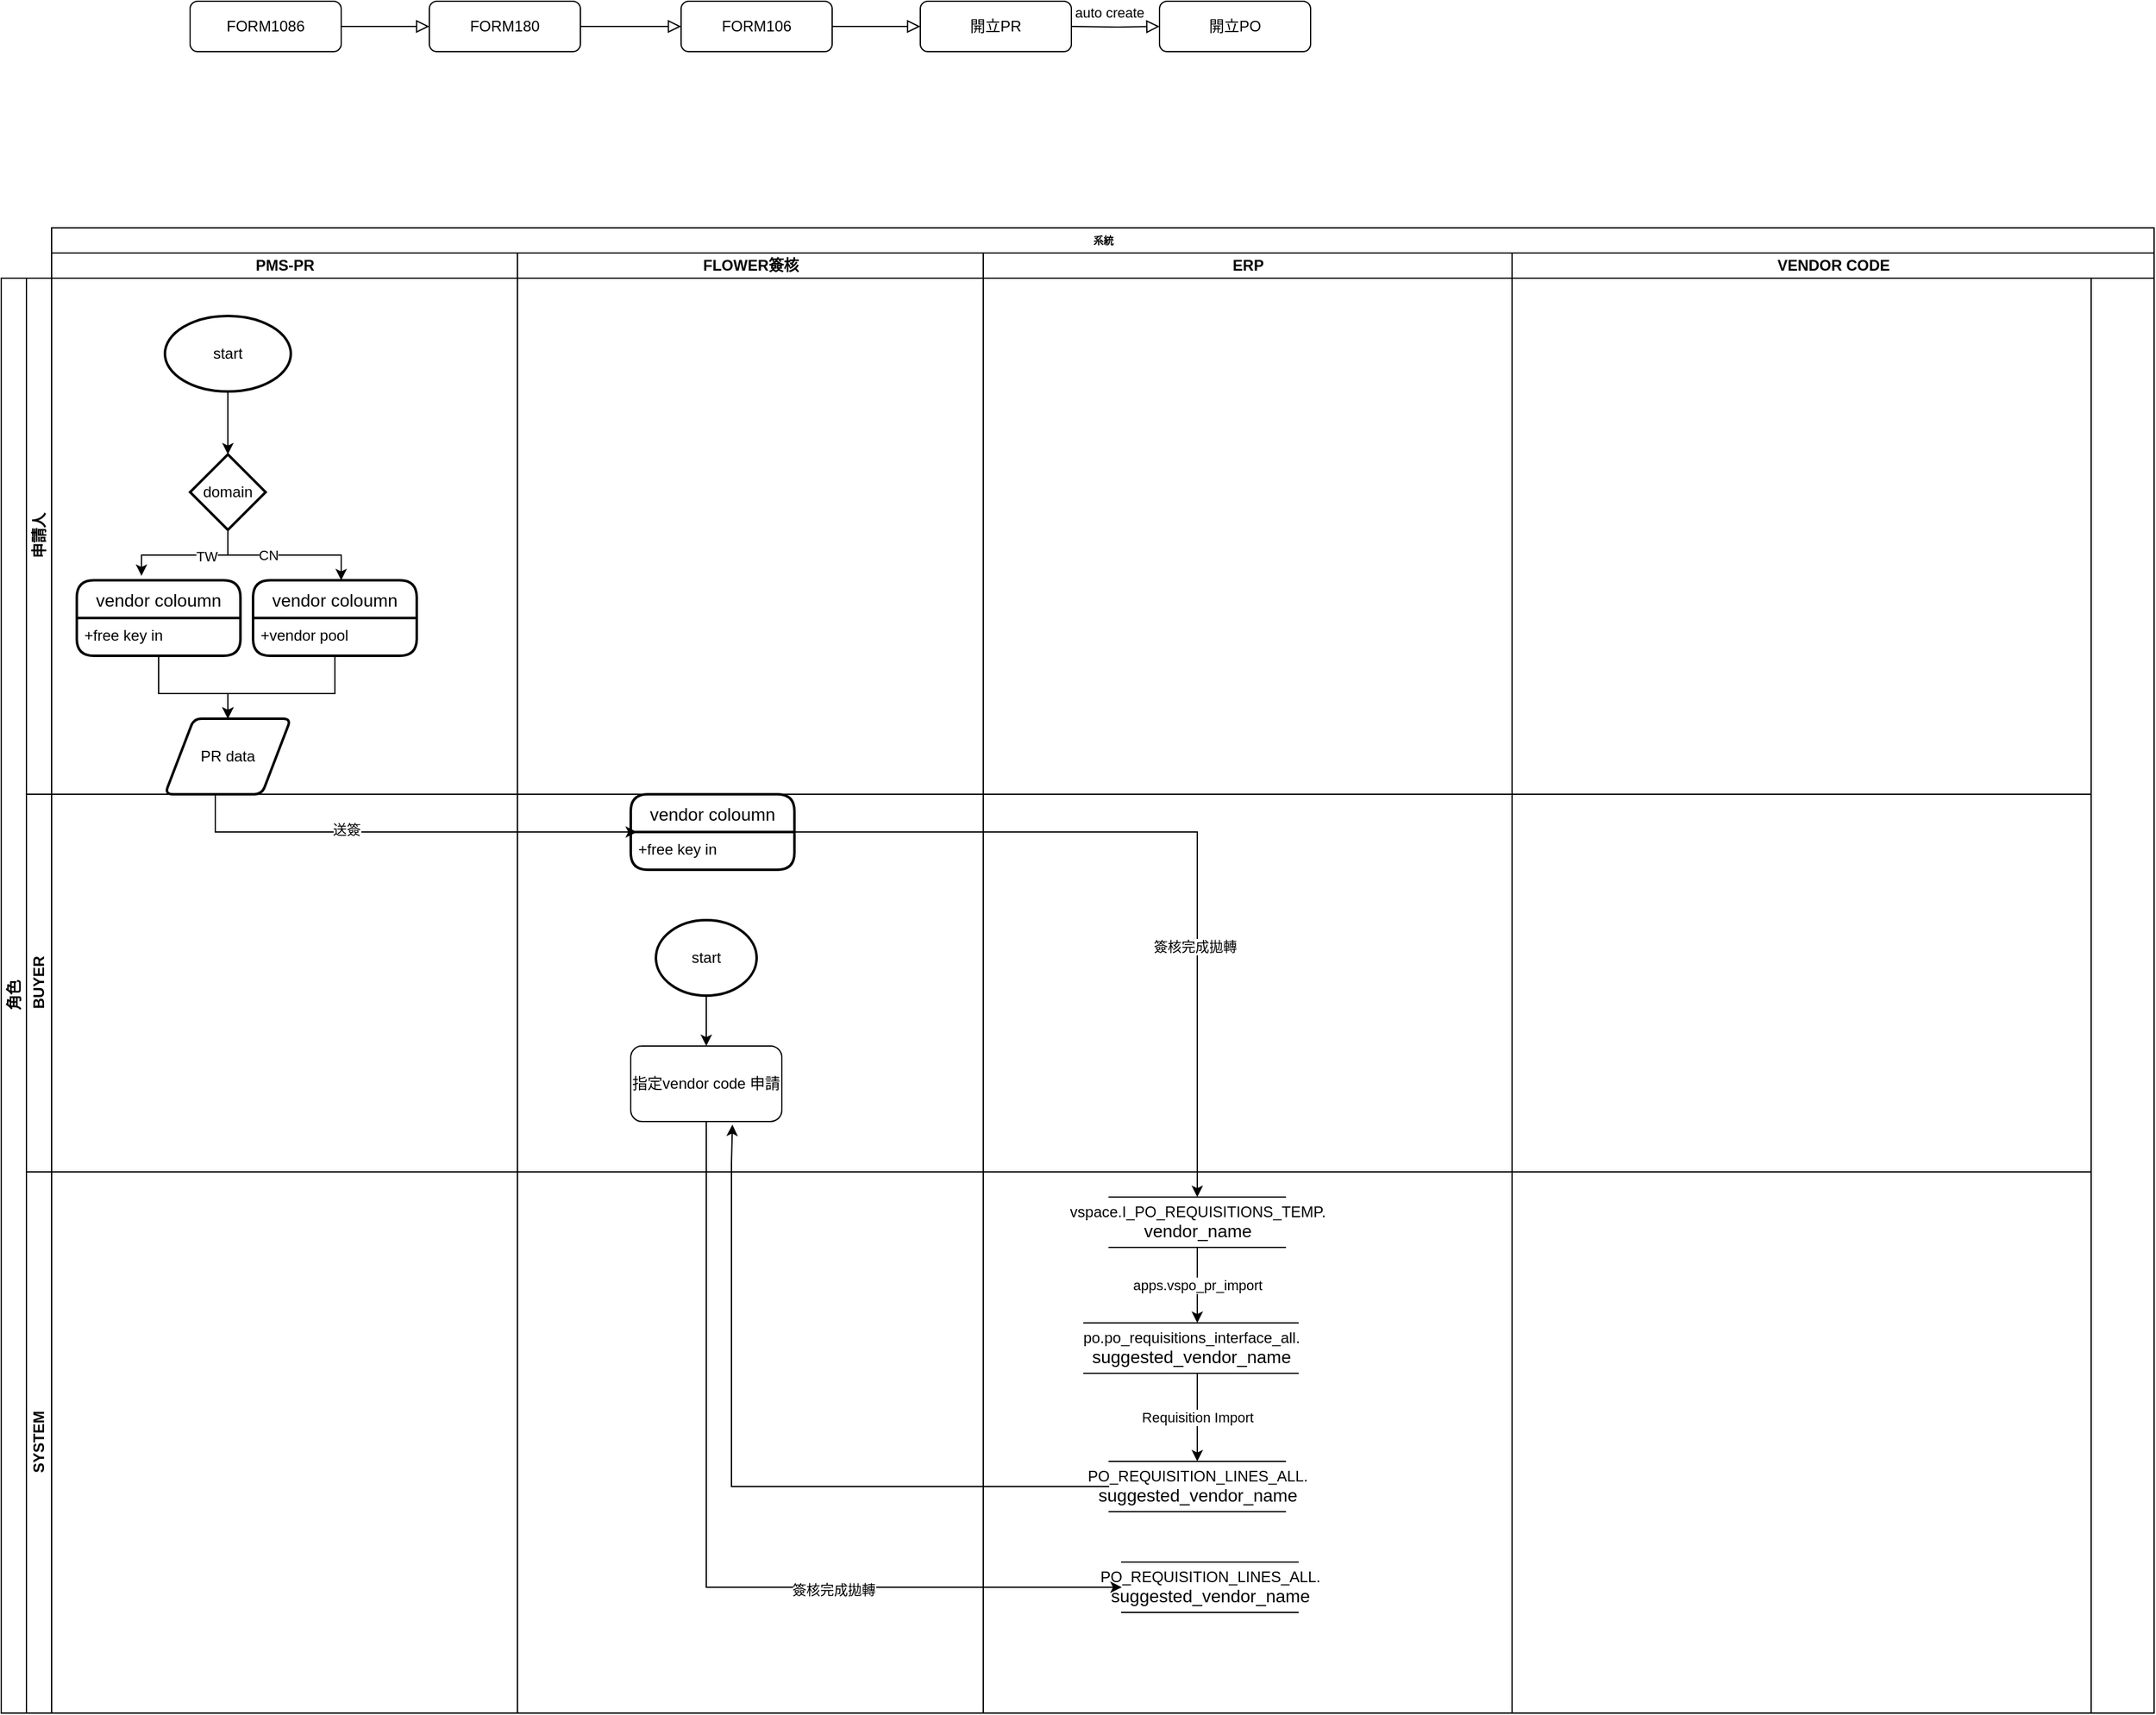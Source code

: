 <mxfile version="20.8.13" type="github">
  <diagram name="Page-1" id="74e2e168-ea6b-b213-b513-2b3c1d86103e">
    <mxGraphModel dx="1793" dy="1805" grid="1" gridSize="10" guides="1" tooltips="1" connect="1" arrows="1" fold="1" page="1" pageScale="1" pageWidth="1100" pageHeight="850" background="none" math="0" shadow="0">
      <root>
        <mxCell id="0" />
        <mxCell id="1" parent="0" />
        <mxCell id="77e6c97f196da883-1" value="系統" style="swimlane;html=1;childLayout=stackLayout;startSize=20;rounded=0;shadow=0;labelBackgroundColor=none;strokeWidth=1;fontFamily=Verdana;fontSize=8;align=center;" parent="1" vertex="1">
          <mxGeometry x="70" y="40" width="1670" height="1180" as="geometry" />
        </mxCell>
        <mxCell id="77e6c97f196da883-2" value="PMS-PR" style="swimlane;html=1;startSize=20;" parent="77e6c97f196da883-1" vertex="1">
          <mxGeometry y="20" width="370" height="1160" as="geometry" />
        </mxCell>
        <mxCell id="l3MCz5efM6AO9_rTB8cb-18" value="PR data" style="shape=parallelogram;html=1;strokeWidth=2;perimeter=parallelogramPerimeter;whiteSpace=wrap;rounded=1;arcSize=12;size=0.23;" parent="77e6c97f196da883-2" vertex="1">
          <mxGeometry x="90" y="370" width="100" height="60" as="geometry" />
        </mxCell>
        <mxCell id="l3MCz5efM6AO9_rTB8cb-34" value="" style="edgeStyle=orthogonalEdgeStyle;rounded=0;orthogonalLoop=1;jettySize=auto;html=1;" parent="77e6c97f196da883-2" source="l3MCz5efM6AO9_rTB8cb-28" target="l3MCz5efM6AO9_rTB8cb-31" edge="1">
          <mxGeometry relative="1" as="geometry" />
        </mxCell>
        <mxCell id="l3MCz5efM6AO9_rTB8cb-28" value="start" style="strokeWidth=2;html=1;shape=mxgraph.flowchart.start_1;whiteSpace=wrap;" parent="77e6c97f196da883-2" vertex="1">
          <mxGeometry x="90" y="50" width="100" height="60" as="geometry" />
        </mxCell>
        <mxCell id="l3MCz5efM6AO9_rTB8cb-31" value="domain" style="strokeWidth=2;html=1;shape=mxgraph.flowchart.decision;whiteSpace=wrap;" parent="77e6c97f196da883-2" vertex="1">
          <mxGeometry x="110" y="160" width="60" height="60" as="geometry" />
        </mxCell>
        <mxCell id="l3MCz5efM6AO9_rTB8cb-37" value="" style="endArrow=classic;html=1;rounded=0;exitX=0.5;exitY=1;exitDx=0;exitDy=0;exitPerimeter=0;" parent="77e6c97f196da883-2" source="l3MCz5efM6AO9_rTB8cb-31" edge="1">
          <mxGeometry width="50" height="50" relative="1" as="geometry">
            <mxPoint x="640" y="330" as="sourcePoint" />
            <mxPoint x="230" y="260" as="targetPoint" />
            <Array as="points">
              <mxPoint x="140" y="240" />
              <mxPoint x="230" y="240" />
            </Array>
          </mxGeometry>
        </mxCell>
        <mxCell id="l3MCz5efM6AO9_rTB8cb-38" value="CN" style="edgeLabel;html=1;align=center;verticalAlign=middle;resizable=0;points=[];" parent="l3MCz5efM6AO9_rTB8cb-37" vertex="1" connectable="0">
          <mxGeometry x="-0.2" relative="1" as="geometry">
            <mxPoint as="offset" />
          </mxGeometry>
        </mxCell>
        <mxCell id="77e6c97f196da883-3" value="FLOWER簽核" style="swimlane;html=1;startSize=20;" parent="77e6c97f196da883-1" vertex="1">
          <mxGeometry x="370" y="20" width="370" height="1160" as="geometry" />
        </mxCell>
        <mxCell id="77e6c97f196da883-4" value="ERP" style="swimlane;html=1;startSize=20;" parent="77e6c97f196da883-1" vertex="1">
          <mxGeometry x="740" y="20" width="420" height="1160" as="geometry" />
        </mxCell>
        <mxCell id="77e6c97f196da883-5" value="VENDOR CODE" style="swimlane;html=1;startSize=20;" parent="77e6c97f196da883-1" vertex="1">
          <mxGeometry x="1160" y="20" width="510" height="1160" as="geometry" />
        </mxCell>
        <mxCell id="l3MCz5efM6AO9_rTB8cb-53" value="角色" style="swimlane;childLayout=stackLayout;resizeParent=1;resizeParentMax=0;horizontal=0;startSize=20;horizontalStack=0;html=1;" parent="1" vertex="1">
          <mxGeometry x="30" y="80" width="1660" height="1140" as="geometry" />
        </mxCell>
        <mxCell id="l3MCz5efM6AO9_rTB8cb-54" value="申請人" style="swimlane;startSize=20;horizontal=0;html=1;" parent="l3MCz5efM6AO9_rTB8cb-53" vertex="1">
          <mxGeometry x="20" width="1640" height="410" as="geometry" />
        </mxCell>
        <mxCell id="l3MCz5efM6AO9_rTB8cb-59" value="vendor coloumn" style="swimlane;childLayout=stackLayout;horizontal=1;startSize=30;horizontalStack=0;rounded=1;fontSize=14;fontStyle=0;strokeWidth=2;resizeParent=0;resizeLast=1;shadow=0;dashed=0;align=center;" parent="l3MCz5efM6AO9_rTB8cb-54" vertex="1">
          <mxGeometry x="40" y="240" width="130" height="60" as="geometry" />
        </mxCell>
        <mxCell id="l3MCz5efM6AO9_rTB8cb-60" value="+free key in" style="align=left;strokeColor=none;fillColor=none;spacingLeft=4;fontSize=12;verticalAlign=top;resizable=0;rotatable=0;part=1;" parent="l3MCz5efM6AO9_rTB8cb-59" vertex="1">
          <mxGeometry y="30" width="130" height="30" as="geometry" />
        </mxCell>
        <mxCell id="l3MCz5efM6AO9_rTB8cb-62" value="vendor coloumn" style="swimlane;childLayout=stackLayout;horizontal=1;startSize=30;horizontalStack=0;rounded=1;fontSize=14;fontStyle=0;strokeWidth=2;resizeParent=0;resizeLast=1;shadow=0;dashed=0;align=center;" parent="l3MCz5efM6AO9_rTB8cb-54" vertex="1">
          <mxGeometry x="180" y="240" width="130" height="60" as="geometry">
            <mxRectangle x="180" y="240" width="140" height="30" as="alternateBounds" />
          </mxGeometry>
        </mxCell>
        <mxCell id="l3MCz5efM6AO9_rTB8cb-63" value="+vendor pool" style="align=left;strokeColor=none;fillColor=none;spacingLeft=4;fontSize=12;verticalAlign=top;resizable=0;rotatable=0;part=1;" parent="l3MCz5efM6AO9_rTB8cb-62" vertex="1">
          <mxGeometry y="30" width="130" height="30" as="geometry" />
        </mxCell>
        <mxCell id="l3MCz5efM6AO9_rTB8cb-55" value="BUYER" style="swimlane;startSize=20;horizontal=0;html=1;" parent="l3MCz5efM6AO9_rTB8cb-53" vertex="1">
          <mxGeometry x="20" y="410" width="1640" height="300" as="geometry" />
        </mxCell>
        <mxCell id="l3MCz5efM6AO9_rTB8cb-69" value="vendor coloumn" style="swimlane;childLayout=stackLayout;horizontal=1;startSize=30;horizontalStack=0;rounded=1;fontSize=14;fontStyle=0;strokeWidth=2;resizeParent=0;resizeLast=1;shadow=0;dashed=0;align=center;" parent="l3MCz5efM6AO9_rTB8cb-55" vertex="1">
          <mxGeometry x="480" width="130" height="60" as="geometry" />
        </mxCell>
        <mxCell id="l3MCz5efM6AO9_rTB8cb-70" value="+free key in" style="align=left;strokeColor=none;fillColor=none;spacingLeft=4;fontSize=12;verticalAlign=top;resizable=0;rotatable=0;part=1;" parent="l3MCz5efM6AO9_rTB8cb-69" vertex="1">
          <mxGeometry y="30" width="130" height="30" as="geometry" />
        </mxCell>
        <mxCell id="qAhWlhqfdEPMAs1lIDXD-21" value="start" style="strokeWidth=2;html=1;shape=mxgraph.flowchart.start_1;whiteSpace=wrap;" vertex="1" parent="l3MCz5efM6AO9_rTB8cb-55">
          <mxGeometry x="500" y="100" width="80" height="60" as="geometry" />
        </mxCell>
        <mxCell id="qAhWlhqfdEPMAs1lIDXD-30" value="指定vendor code 申請" style="rounded=1;whiteSpace=wrap;html=1;" vertex="1" parent="l3MCz5efM6AO9_rTB8cb-55">
          <mxGeometry x="480" y="200" width="120" height="60" as="geometry" />
        </mxCell>
        <mxCell id="qAhWlhqfdEPMAs1lIDXD-31" value="" style="edgeStyle=orthogonalEdgeStyle;rounded=0;orthogonalLoop=1;jettySize=auto;html=1;" edge="1" parent="l3MCz5efM6AO9_rTB8cb-55" source="qAhWlhqfdEPMAs1lIDXD-21" target="qAhWlhqfdEPMAs1lIDXD-30">
          <mxGeometry relative="1" as="geometry" />
        </mxCell>
        <mxCell id="l3MCz5efM6AO9_rTB8cb-56" value="SYSTEM&lt;br&gt;" style="swimlane;startSize=20;horizontal=0;html=1;" parent="l3MCz5efM6AO9_rTB8cb-53" vertex="1">
          <mxGeometry x="20" y="710" width="1640" height="430" as="geometry" />
        </mxCell>
        <mxCell id="qAhWlhqfdEPMAs1lIDXD-52" value="apps.vspo_pr_import" style="edgeStyle=orthogonalEdgeStyle;rounded=0;orthogonalLoop=1;jettySize=auto;html=1;" edge="1" parent="l3MCz5efM6AO9_rTB8cb-56" source="qAhWlhqfdEPMAs1lIDXD-49" target="qAhWlhqfdEPMAs1lIDXD-50">
          <mxGeometry relative="1" as="geometry">
            <Array as="points">
              <mxPoint x="930" y="100" />
              <mxPoint x="930" y="100" />
            </Array>
          </mxGeometry>
        </mxCell>
        <mxCell id="qAhWlhqfdEPMAs1lIDXD-49" value="vspace.I_PO_REQUISITIONS_TEMP.&lt;br style=&quot;padding: 0px; margin: 0px; font-size: 14px;&quot;&gt;&lt;span style=&quot;font-size: 14px;&quot;&gt;vendor_name&lt;/span&gt;" style="html=1;dashed=0;whitespace=wrap;shape=partialRectangle;right=0;left=0;" vertex="1" parent="l3MCz5efM6AO9_rTB8cb-56">
          <mxGeometry x="860" y="20" width="140" height="40" as="geometry" />
        </mxCell>
        <mxCell id="qAhWlhqfdEPMAs1lIDXD-53" value="Requisition Import" style="edgeStyle=orthogonalEdgeStyle;rounded=0;orthogonalLoop=1;jettySize=auto;html=1;" edge="1" parent="l3MCz5efM6AO9_rTB8cb-56" source="qAhWlhqfdEPMAs1lIDXD-50" target="qAhWlhqfdEPMAs1lIDXD-51">
          <mxGeometry relative="1" as="geometry">
            <Array as="points">
              <mxPoint x="930" y="180" />
              <mxPoint x="930" y="180" />
            </Array>
          </mxGeometry>
        </mxCell>
        <mxCell id="qAhWlhqfdEPMAs1lIDXD-50" value="po.po_requisitions_interface_all.&lt;br style=&quot;padding: 0px; margin: 0px; font-size: 14px;&quot;&gt;&lt;span style=&quot;font-size: 14px;&quot;&gt;suggested_vendor_name&lt;/span&gt;" style="html=1;dashed=0;whitespace=wrap;shape=partialRectangle;right=0;left=0;" vertex="1" parent="l3MCz5efM6AO9_rTB8cb-56">
          <mxGeometry x="840" y="120" width="170" height="40" as="geometry" />
        </mxCell>
        <mxCell id="qAhWlhqfdEPMAs1lIDXD-51" value="PO_REQUISITION_LINES_ALL.&lt;br style=&quot;padding: 0px; margin: 0px; font-size: 14px;&quot;&gt;&lt;span style=&quot;font-size: 14px;&quot;&gt;suggested_vendor_name&lt;/span&gt;" style="html=1;dashed=0;whitespace=wrap;shape=partialRectangle;right=0;left=0;" vertex="1" parent="l3MCz5efM6AO9_rTB8cb-56">
          <mxGeometry x="860" y="230" width="140" height="40" as="geometry" />
        </mxCell>
        <mxCell id="qAhWlhqfdEPMAs1lIDXD-61" style="edgeStyle=orthogonalEdgeStyle;rounded=0;orthogonalLoop=1;jettySize=auto;html=1;entryX=1;entryY=0.5;entryDx=0;entryDy=0;entryPerimeter=0;" edge="1" parent="l3MCz5efM6AO9_rTB8cb-56">
          <mxGeometry relative="1" as="geometry">
            <mxPoint x="930" y="370" as="sourcePoint" />
            <mxPoint x="930" y="370" as="targetPoint" />
          </mxGeometry>
        </mxCell>
        <mxCell id="qAhWlhqfdEPMAs1lIDXD-68" value="PO_REQUISITION_LINES_ALL.&lt;br style=&quot;padding: 0px; margin: 0px; font-size: 14px;&quot;&gt;&lt;span style=&quot;font-size: 14px;&quot;&gt;suggested_vendor_name&lt;/span&gt;" style="html=1;dashed=0;whitespace=wrap;shape=partialRectangle;right=0;left=0;" vertex="1" parent="l3MCz5efM6AO9_rTB8cb-56">
          <mxGeometry x="870" y="310" width="140" height="40" as="geometry" />
        </mxCell>
        <mxCell id="l3MCz5efM6AO9_rTB8cb-72" value="" style="endArrow=classic;html=1;rounded=0;exitX=1;exitY=0;exitDx=0;exitDy=0;" parent="l3MCz5efM6AO9_rTB8cb-53" source="l3MCz5efM6AO9_rTB8cb-70" target="qAhWlhqfdEPMAs1lIDXD-49" edge="1">
          <mxGeometry width="50" height="50" relative="1" as="geometry">
            <mxPoint x="600" y="280" as="sourcePoint" />
            <mxPoint x="930" y="720" as="targetPoint" />
            <Array as="points">
              <mxPoint x="950" y="440" />
            </Array>
          </mxGeometry>
        </mxCell>
        <mxCell id="l3MCz5efM6AO9_rTB8cb-73" value="簽核完成拋轉" style="edgeLabel;html=1;align=center;verticalAlign=middle;resizable=0;points=[];" parent="l3MCz5efM6AO9_rTB8cb-72" vertex="1" connectable="0">
          <mxGeometry x="0.346" y="-2" relative="1" as="geometry">
            <mxPoint as="offset" />
          </mxGeometry>
        </mxCell>
        <mxCell id="qAhWlhqfdEPMAs1lIDXD-66" value="" style="endArrow=classic;html=1;rounded=0;exitX=0.5;exitY=1;exitDx=0;exitDy=0;entryX=0;entryY=0.5;entryDx=0;entryDy=0;" edge="1" parent="l3MCz5efM6AO9_rTB8cb-53" source="qAhWlhqfdEPMAs1lIDXD-30" target="qAhWlhqfdEPMAs1lIDXD-68">
          <mxGeometry width="50" height="50" relative="1" as="geometry">
            <mxPoint x="1240" y="705" as="sourcePoint" />
            <mxPoint x="1060" y="1050" as="targetPoint" />
            <Array as="points">
              <mxPoint x="560" y="1040" />
            </Array>
          </mxGeometry>
        </mxCell>
        <mxCell id="qAhWlhqfdEPMAs1lIDXD-67" value="簽核完成拋轉" style="edgeLabel;html=1;align=center;verticalAlign=middle;resizable=0;points=[];" vertex="1" connectable="0" parent="qAhWlhqfdEPMAs1lIDXD-66">
          <mxGeometry x="0.346" y="-2" relative="1" as="geometry">
            <mxPoint as="offset" />
          </mxGeometry>
        </mxCell>
        <mxCell id="qAhWlhqfdEPMAs1lIDXD-65" value="" style="edgeStyle=orthogonalEdgeStyle;rounded=0;orthogonalLoop=1;jettySize=auto;html=1;exitX=0;exitY=0.5;exitDx=0;exitDy=0;entryX=0.673;entryY=1.042;entryDx=0;entryDy=0;entryPerimeter=0;" edge="1" parent="l3MCz5efM6AO9_rTB8cb-53" source="qAhWlhqfdEPMAs1lIDXD-51" target="qAhWlhqfdEPMAs1lIDXD-30">
          <mxGeometry relative="1" as="geometry">
            <mxPoint x="1070" y="890" as="sourcePoint" />
            <mxPoint x="620" y="990" as="targetPoint" />
            <Array as="points">
              <mxPoint x="580" y="960" />
              <mxPoint x="580" y="703" />
            </Array>
          </mxGeometry>
        </mxCell>
        <mxCell id="l3MCz5efM6AO9_rTB8cb-21" value="" style="endArrow=classic;html=1;rounded=0;entryX=0.038;entryY=0;entryDx=0;entryDy=0;entryPerimeter=0;" parent="1" target="l3MCz5efM6AO9_rTB8cb-70" edge="1">
          <mxGeometry width="50" height="50" relative="1" as="geometry">
            <mxPoint x="200" y="490" as="sourcePoint" />
            <mxPoint x="480.0" y="520" as="targetPoint" />
            <Array as="points">
              <mxPoint x="200" y="520" />
            </Array>
          </mxGeometry>
        </mxCell>
        <mxCell id="l3MCz5efM6AO9_rTB8cb-40" value="送簽" style="edgeLabel;html=1;align=center;verticalAlign=middle;resizable=0;points=[];" parent="l3MCz5efM6AO9_rTB8cb-21" vertex="1" connectable="0">
          <mxGeometry x="-0.27" y="2" relative="1" as="geometry">
            <mxPoint x="1" as="offset" />
          </mxGeometry>
        </mxCell>
        <mxCell id="l3MCz5efM6AO9_rTB8cb-36" value="" style="edgeStyle=orthogonalEdgeStyle;rounded=0;orthogonalLoop=1;jettySize=auto;html=1;entryX=0.395;entryY=-0.059;entryDx=0;entryDy=0;entryPerimeter=0;" parent="1" source="l3MCz5efM6AO9_rTB8cb-31" target="l3MCz5efM6AO9_rTB8cb-59" edge="1">
          <mxGeometry relative="1" as="geometry">
            <mxPoint x="140.034" y="320.0" as="targetPoint" />
          </mxGeometry>
        </mxCell>
        <mxCell id="l3MCz5efM6AO9_rTB8cb-39" value="TW" style="edgeLabel;html=1;align=center;verticalAlign=middle;resizable=0;points=[];" parent="l3MCz5efM6AO9_rTB8cb-36" vertex="1" connectable="0">
          <mxGeometry x="-0.291" y="1" relative="1" as="geometry">
            <mxPoint as="offset" />
          </mxGeometry>
        </mxCell>
        <mxCell id="l3MCz5efM6AO9_rTB8cb-20" value="" style="endArrow=classic;html=1;rounded=0;entryX=0.5;entryY=0;entryDx=0;entryDy=0;exitX=0.5;exitY=1;exitDx=0;exitDy=0;" parent="1" source="l3MCz5efM6AO9_rTB8cb-63" target="l3MCz5efM6AO9_rTB8cb-18" edge="1">
          <mxGeometry width="50" height="50" relative="1" as="geometry">
            <mxPoint x="320" y="400" as="sourcePoint" />
            <mxPoint x="760" y="240" as="targetPoint" />
            <Array as="points">
              <mxPoint x="295" y="410" />
              <mxPoint x="210" y="410" />
            </Array>
          </mxGeometry>
        </mxCell>
        <mxCell id="l3MCz5efM6AO9_rTB8cb-19" value="" style="endArrow=classic;html=1;rounded=0;entryX=0.5;entryY=0;entryDx=0;entryDy=0;exitX=0.5;exitY=1;exitDx=0;exitDy=0;" parent="1" source="l3MCz5efM6AO9_rTB8cb-60" target="l3MCz5efM6AO9_rTB8cb-18" edge="1">
          <mxGeometry width="50" height="50" relative="1" as="geometry">
            <mxPoint x="130" y="420" as="sourcePoint" />
            <mxPoint x="760" y="240" as="targetPoint" />
            <Array as="points">
              <mxPoint x="155" y="410" />
              <mxPoint x="210" y="410" />
            </Array>
          </mxGeometry>
        </mxCell>
        <mxCell id="qAhWlhqfdEPMAs1lIDXD-1" value="" style="rounded=0;html=1;jettySize=auto;orthogonalLoop=1;fontSize=11;endArrow=block;endFill=0;endSize=8;strokeWidth=1;shadow=0;labelBackgroundColor=none;edgeStyle=orthogonalEdgeStyle;entryX=0;entryY=0.5;entryDx=0;entryDy=0;" edge="1" parent="1" source="qAhWlhqfdEPMAs1lIDXD-2" target="qAhWlhqfdEPMAs1lIDXD-3">
          <mxGeometry relative="1" as="geometry">
            <mxPoint x="410" y="-100" as="targetPoint" />
          </mxGeometry>
        </mxCell>
        <mxCell id="qAhWlhqfdEPMAs1lIDXD-2" value="FORM1086" style="rounded=1;whiteSpace=wrap;html=1;fontSize=12;glass=0;strokeWidth=1;shadow=0;" vertex="1" parent="1">
          <mxGeometry x="180" y="-140" width="120" height="40" as="geometry" />
        </mxCell>
        <mxCell id="qAhWlhqfdEPMAs1lIDXD-3" value="FORM180" style="rounded=1;whiteSpace=wrap;html=1;fontSize=12;glass=0;strokeWidth=1;shadow=0;" vertex="1" parent="1">
          <mxGeometry x="370" y="-140" width="120" height="40" as="geometry" />
        </mxCell>
        <mxCell id="qAhWlhqfdEPMAs1lIDXD-4" value="FORM106" style="rounded=1;whiteSpace=wrap;html=1;fontSize=12;glass=0;strokeWidth=1;shadow=0;" vertex="1" parent="1">
          <mxGeometry x="570" y="-140" width="120" height="40" as="geometry" />
        </mxCell>
        <mxCell id="qAhWlhqfdEPMAs1lIDXD-5" value="開立PR" style="rounded=1;whiteSpace=wrap;html=1;fontSize=12;glass=0;strokeWidth=1;shadow=0;" vertex="1" parent="1">
          <mxGeometry x="760" y="-140" width="120" height="40" as="geometry" />
        </mxCell>
        <mxCell id="qAhWlhqfdEPMAs1lIDXD-6" value="" style="rounded=0;html=1;jettySize=auto;orthogonalLoop=1;fontSize=11;endArrow=block;endFill=0;endSize=8;strokeWidth=1;shadow=0;labelBackgroundColor=none;edgeStyle=orthogonalEdgeStyle;entryX=0;entryY=0.5;entryDx=0;entryDy=0;exitX=1;exitY=0.5;exitDx=0;exitDy=0;" edge="1" parent="1" source="qAhWlhqfdEPMAs1lIDXD-3" target="qAhWlhqfdEPMAs1lIDXD-4">
          <mxGeometry relative="1" as="geometry">
            <mxPoint x="520" y="-100" as="sourcePoint" />
            <mxPoint x="590" y="-100" as="targetPoint" />
            <Array as="points">
              <mxPoint x="540" y="-120" />
              <mxPoint x="540" y="-120" />
            </Array>
          </mxGeometry>
        </mxCell>
        <mxCell id="qAhWlhqfdEPMAs1lIDXD-7" value="" style="rounded=0;html=1;jettySize=auto;orthogonalLoop=1;fontSize=11;endArrow=block;endFill=0;endSize=8;strokeWidth=1;shadow=0;labelBackgroundColor=none;edgeStyle=orthogonalEdgeStyle;entryX=0;entryY=0.5;entryDx=0;entryDy=0;exitX=1;exitY=0.5;exitDx=0;exitDy=0;" edge="1" parent="1" source="qAhWlhqfdEPMAs1lIDXD-4" target="qAhWlhqfdEPMAs1lIDXD-5">
          <mxGeometry relative="1" as="geometry">
            <mxPoint x="680" y="-80" as="sourcePoint" />
            <mxPoint x="760" y="-80" as="targetPoint" />
            <Array as="points">
              <mxPoint x="720" y="-120" />
              <mxPoint x="720" y="-120" />
            </Array>
          </mxGeometry>
        </mxCell>
        <mxCell id="qAhWlhqfdEPMAs1lIDXD-8" value="開立PO" style="rounded=1;whiteSpace=wrap;html=1;fontSize=12;glass=0;strokeWidth=1;shadow=0;" vertex="1" parent="1">
          <mxGeometry x="950" y="-140" width="120" height="40" as="geometry" />
        </mxCell>
        <mxCell id="qAhWlhqfdEPMAs1lIDXD-9" value="" style="rounded=0;html=1;jettySize=auto;orthogonalLoop=1;fontSize=11;endArrow=block;endFill=0;endSize=8;strokeWidth=1;shadow=0;labelBackgroundColor=none;edgeStyle=orthogonalEdgeStyle;entryX=0;entryY=0.5;entryDx=0;entryDy=0;" edge="1" parent="1" target="qAhWlhqfdEPMAs1lIDXD-8">
          <mxGeometry relative="1" as="geometry">
            <mxPoint x="880" y="-120" as="sourcePoint" />
            <mxPoint x="930" y="-120" as="targetPoint" />
            <Array as="points" />
          </mxGeometry>
        </mxCell>
        <mxCell id="qAhWlhqfdEPMAs1lIDXD-10" value="auto create" style="edgeLabel;html=1;align=center;verticalAlign=middle;resizable=0;points=[];" vertex="1" connectable="0" parent="qAhWlhqfdEPMAs1lIDXD-9">
          <mxGeometry x="0.304" y="-1" relative="1" as="geometry">
            <mxPoint x="-16" y="-12" as="offset" />
          </mxGeometry>
        </mxCell>
      </root>
    </mxGraphModel>
  </diagram>
</mxfile>
